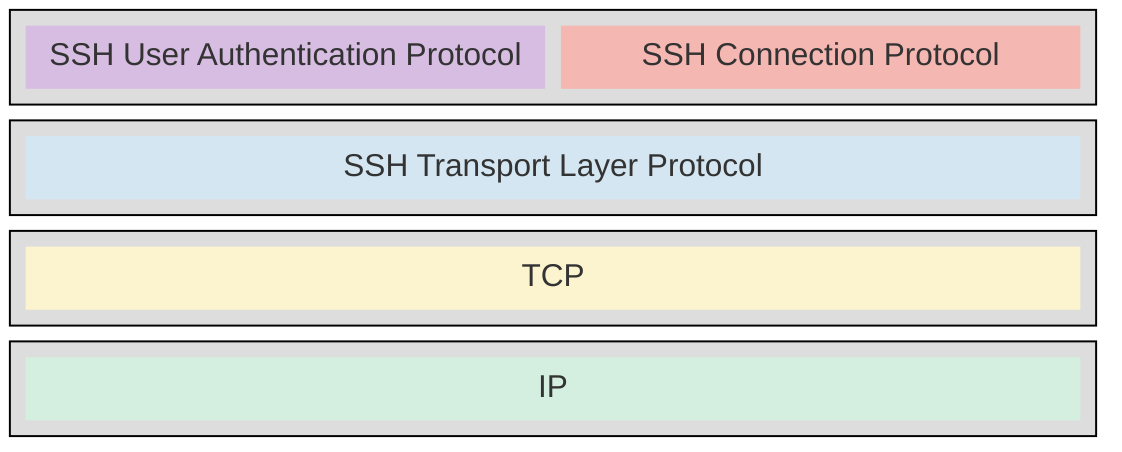 block-beta
    columns 4

    block:SSH_p:5
        ssh_auth_p["SSH User Authentication Protocol"]
        ssh_conn_p["SSH Connection Protocol"]
    end

    block:SSH_t:5
        ssh_transport_p["SSH Transport Layer Protocol"]
    end

    block:TCP:5
        tcp["TCP"]
    end

    block:IP:5
        ip["IP"]
    end
    style ip fill:#d4efdf, stroke-width:0px
    style tcp fill:#fcf3cf, stroke-width:0px
    style ssh_transport_p fill:#d4e6f1, stroke-width:0px
    style ssh_conn_p fill:#f5b7b1, stroke-width:0px
    style ssh_auth_p fill: #d7bde2, stroke-width:0px
    style SSH_p fill:#ddd, stroke:#000,stroke-width:1px
    style SSH_t fill:#ddd, stroke:#000,stroke-width:1px
    style TCP fill:#ddd, stroke:#000,stroke-width:1px
    style IP fill:#ddd, stroke:#000,stroke-width:1px